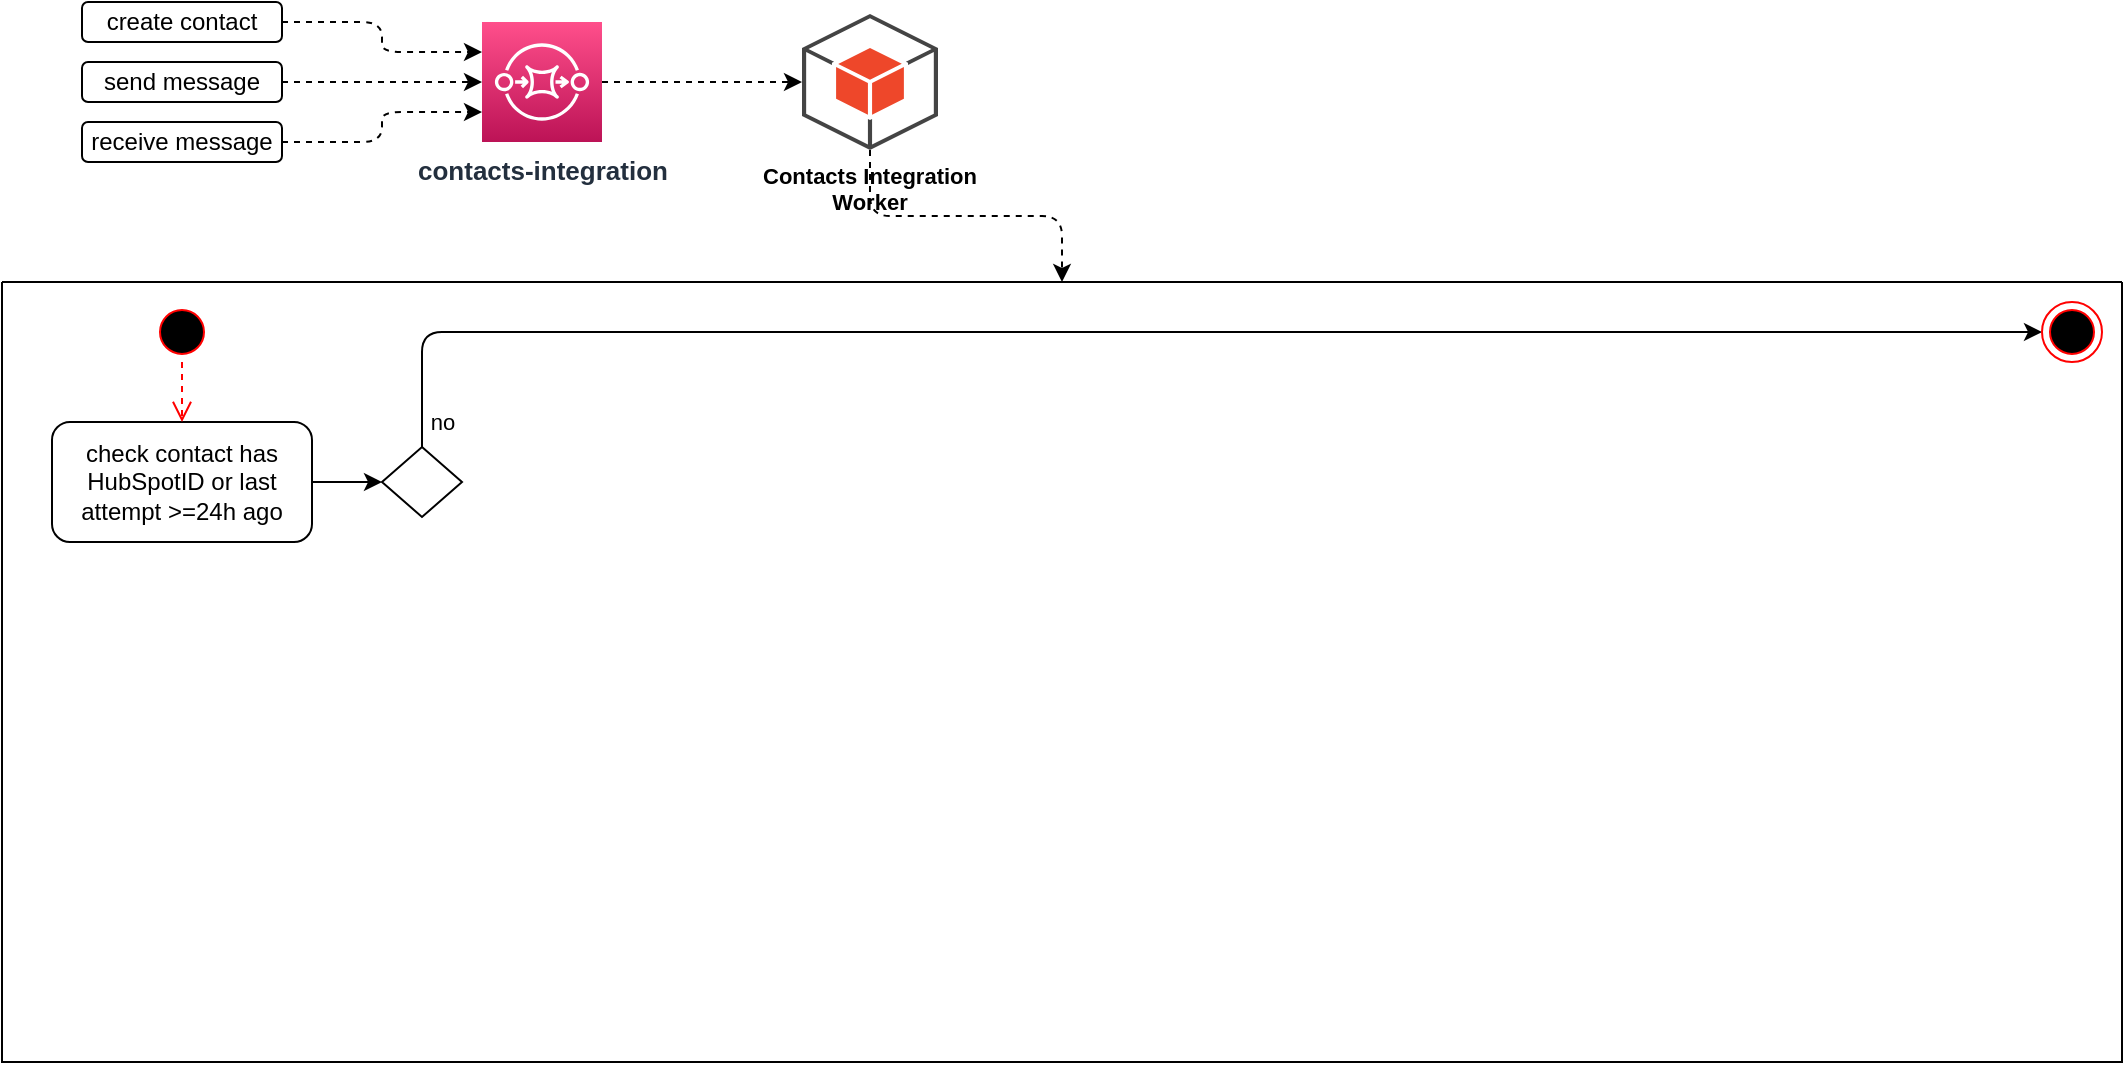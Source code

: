 <mxfile version="20.6.0" type="github">
  <diagram id="VaPceM4CDEMEdCJh_fux" name="Page-1">
    <mxGraphModel dx="1316" dy="802" grid="1" gridSize="10" guides="1" tooltips="1" connect="1" arrows="1" fold="1" page="1" pageScale="1" pageWidth="1100" pageHeight="850" math="0" shadow="0">
      <root>
        <mxCell id="0" />
        <mxCell id="1" parent="0" />
        <mxCell id="va7eF8Ag3icz-c_re07v-9" style="edgeStyle=orthogonalEdgeStyle;rounded=1;orthogonalLoop=1;jettySize=auto;html=1;exitX=1;exitY=0.5;exitDx=0;exitDy=0;exitPerimeter=0;entryX=0;entryY=0.5;entryDx=0;entryDy=0;entryPerimeter=0;dashed=1;" edge="1" parent="1" source="va7eF8Ag3icz-c_re07v-1" target="va7eF8Ag3icz-c_re07v-8">
          <mxGeometry relative="1" as="geometry" />
        </mxCell>
        <mxCell id="va7eF8Ag3icz-c_re07v-1" value="contacts-integration" style="sketch=0;points=[[0,0,0],[0.25,0,0],[0.5,0,0],[0.75,0,0],[1,0,0],[0,1,0],[0.25,1,0],[0.5,1,0],[0.75,1,0],[1,1,0],[0,0.25,0],[0,0.5,0],[0,0.75,0],[1,0.25,0],[1,0.5,0],[1,0.75,0]];outlineConnect=0;fontColor=#232F3E;gradientColor=#FF4F8B;gradientDirection=north;fillColor=#BC1356;strokeColor=#ffffff;dashed=0;verticalLabelPosition=bottom;verticalAlign=top;align=center;html=1;fontSize=13;fontStyle=1;aspect=fixed;shape=mxgraph.aws4.resourceIcon;resIcon=mxgraph.aws4.sqs;labelBorderColor=none;" vertex="1" parent="1">
          <mxGeometry x="260" y="40" width="60" height="60" as="geometry" />
        </mxCell>
        <mxCell id="va7eF8Ag3icz-c_re07v-6" style="edgeStyle=orthogonalEdgeStyle;rounded=1;orthogonalLoop=1;jettySize=auto;html=1;exitX=1;exitY=0.5;exitDx=0;exitDy=0;entryX=0;entryY=0.25;entryDx=0;entryDy=0;entryPerimeter=0;dashed=1;" edge="1" parent="1" source="va7eF8Ag3icz-c_re07v-2" target="va7eF8Ag3icz-c_re07v-1">
          <mxGeometry relative="1" as="geometry" />
        </mxCell>
        <mxCell id="va7eF8Ag3icz-c_re07v-2" value="create contact" style="rounded=1;whiteSpace=wrap;html=1;" vertex="1" parent="1">
          <mxGeometry x="60" y="30" width="100" height="20" as="geometry" />
        </mxCell>
        <mxCell id="va7eF8Ag3icz-c_re07v-5" style="edgeStyle=orthogonalEdgeStyle;rounded=1;orthogonalLoop=1;jettySize=auto;html=1;exitX=1;exitY=0.5;exitDx=0;exitDy=0;entryX=0;entryY=0.5;entryDx=0;entryDy=0;entryPerimeter=0;dashed=1;" edge="1" parent="1" source="va7eF8Ag3icz-c_re07v-3" target="va7eF8Ag3icz-c_re07v-1">
          <mxGeometry relative="1" as="geometry" />
        </mxCell>
        <mxCell id="va7eF8Ag3icz-c_re07v-3" value="send message" style="rounded=1;whiteSpace=wrap;html=1;" vertex="1" parent="1">
          <mxGeometry x="60" y="60" width="100" height="20" as="geometry" />
        </mxCell>
        <mxCell id="va7eF8Ag3icz-c_re07v-7" style="edgeStyle=orthogonalEdgeStyle;rounded=1;orthogonalLoop=1;jettySize=auto;html=1;exitX=1;exitY=0.5;exitDx=0;exitDy=0;entryX=0;entryY=0.75;entryDx=0;entryDy=0;entryPerimeter=0;dashed=1;" edge="1" parent="1" source="va7eF8Ag3icz-c_re07v-4" target="va7eF8Ag3icz-c_re07v-1">
          <mxGeometry relative="1" as="geometry" />
        </mxCell>
        <mxCell id="va7eF8Ag3icz-c_re07v-4" value="receive message" style="rounded=1;whiteSpace=wrap;html=1;" vertex="1" parent="1">
          <mxGeometry x="60" y="90" width="100" height="20" as="geometry" />
        </mxCell>
        <mxCell id="va7eF8Ag3icz-c_re07v-12" style="edgeStyle=orthogonalEdgeStyle;rounded=1;orthogonalLoop=1;jettySize=auto;html=1;exitX=0.5;exitY=1;exitDx=0;exitDy=0;exitPerimeter=0;entryX=0.5;entryY=0;entryDx=0;entryDy=0;dashed=1;" edge="1" parent="1" source="va7eF8Ag3icz-c_re07v-8" target="va7eF8Ag3icz-c_re07v-10">
          <mxGeometry relative="1" as="geometry" />
        </mxCell>
        <UserObject label="Contacts Integration&#xa;Worker" id="va7eF8Ag3icz-c_re07v-8">
          <mxCell style="outlineConnect=0;dashed=0;verticalLabelPosition=bottom;verticalAlign=top;align=center;shape=mxgraph.aws3.android;fillColor=#EE472A;gradientColor=none;aspect=fixed;labelBackgroundColor=none;fontColor=default;fontStyle=1;fontSize=11;labelPosition=center;" vertex="1" parent="1">
            <mxGeometry x="420" y="36" width="68" height="68" as="geometry" />
          </mxCell>
        </UserObject>
        <mxCell id="va7eF8Ag3icz-c_re07v-10" value="" style="swimlane;startSize=0;" vertex="1" parent="1">
          <mxGeometry x="20" y="170" width="1060" height="390" as="geometry" />
        </mxCell>
        <mxCell id="va7eF8Ag3icz-c_re07v-16" style="edgeStyle=orthogonalEdgeStyle;rounded=1;orthogonalLoop=1;jettySize=auto;html=1;exitX=1;exitY=0.5;exitDx=0;exitDy=0;entryX=0;entryY=0.5;entryDx=0;entryDy=0;" edge="1" parent="va7eF8Ag3icz-c_re07v-10" source="va7eF8Ag3icz-c_re07v-11" target="va7eF8Ag3icz-c_re07v-15">
          <mxGeometry relative="1" as="geometry" />
        </mxCell>
        <mxCell id="va7eF8Ag3icz-c_re07v-11" value="check contact has HubSpotID or last attempt &amp;gt;=24h ago" style="rounded=1;whiteSpace=wrap;html=1;" vertex="1" parent="va7eF8Ag3icz-c_re07v-10">
          <mxGeometry x="25" y="70" width="130" height="60" as="geometry" />
        </mxCell>
        <mxCell id="va7eF8Ag3icz-c_re07v-13" value="" style="ellipse;html=1;shape=startState;fillColor=#000000;strokeColor=#ff0000;" vertex="1" parent="va7eF8Ag3icz-c_re07v-10">
          <mxGeometry x="75" y="10" width="30" height="30" as="geometry" />
        </mxCell>
        <mxCell id="va7eF8Ag3icz-c_re07v-14" value="" style="edgeStyle=orthogonalEdgeStyle;html=1;verticalAlign=bottom;endArrow=open;endSize=8;strokeColor=#ff0000;rounded=1;dashed=1;entryX=0.5;entryY=0;entryDx=0;entryDy=0;" edge="1" source="va7eF8Ag3icz-c_re07v-13" parent="va7eF8Ag3icz-c_re07v-10" target="va7eF8Ag3icz-c_re07v-11">
          <mxGeometry relative="1" as="geometry">
            <mxPoint x="90" y="100" as="targetPoint" />
          </mxGeometry>
        </mxCell>
        <mxCell id="va7eF8Ag3icz-c_re07v-19" value="no" style="edgeStyle=orthogonalEdgeStyle;rounded=1;orthogonalLoop=1;jettySize=auto;html=1;exitX=0.5;exitY=0;exitDx=0;exitDy=0;entryX=0;entryY=0.5;entryDx=0;entryDy=0;" edge="1" parent="va7eF8Ag3icz-c_re07v-10" source="va7eF8Ag3icz-c_re07v-15" target="va7eF8Ag3icz-c_re07v-17">
          <mxGeometry x="-0.971" y="-10" relative="1" as="geometry">
            <mxPoint as="offset" />
          </mxGeometry>
        </mxCell>
        <mxCell id="va7eF8Ag3icz-c_re07v-15" value="" style="rhombus;whiteSpace=wrap;html=1;" vertex="1" parent="va7eF8Ag3icz-c_re07v-10">
          <mxGeometry x="190" y="82.5" width="40" height="35" as="geometry" />
        </mxCell>
        <mxCell id="va7eF8Ag3icz-c_re07v-17" value="" style="ellipse;html=1;shape=endState;fillColor=#000000;strokeColor=#ff0000;" vertex="1" parent="va7eF8Ag3icz-c_re07v-10">
          <mxGeometry x="1020" y="10" width="30" height="30" as="geometry" />
        </mxCell>
      </root>
    </mxGraphModel>
  </diagram>
</mxfile>
